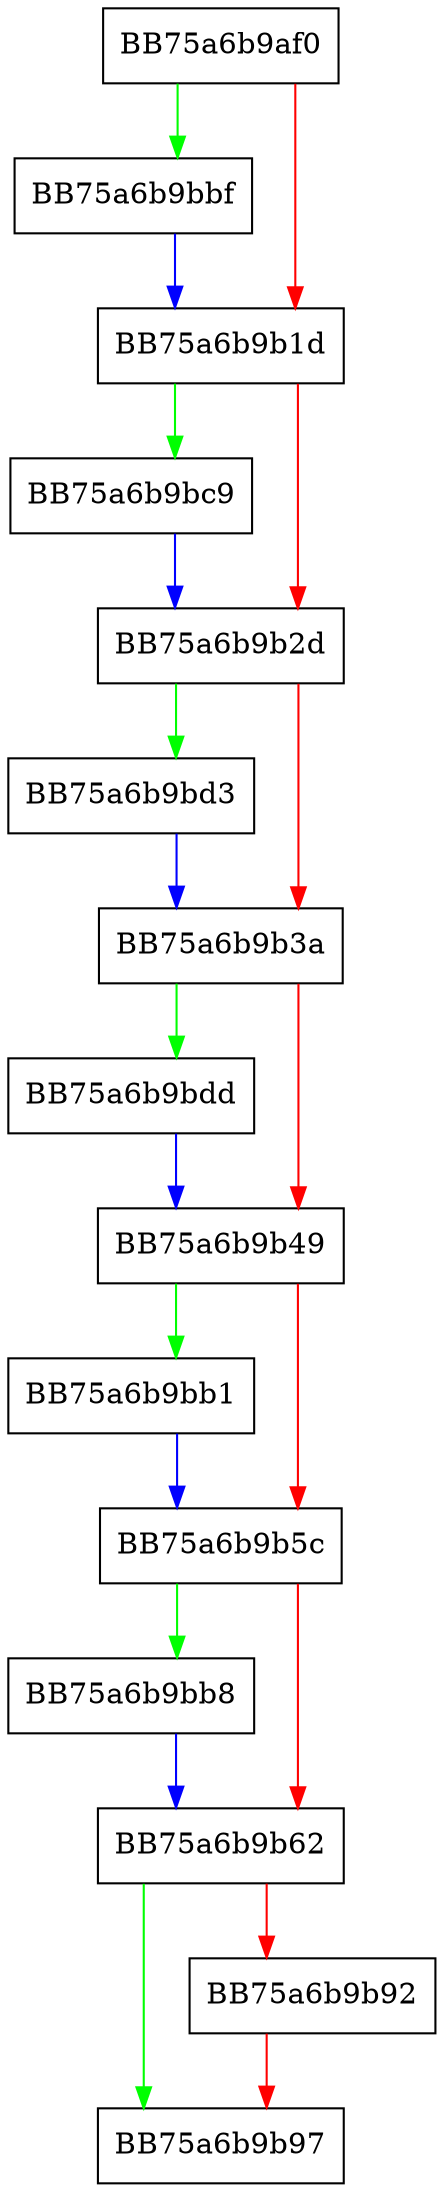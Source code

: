 digraph GetLastLeaf {
  node [shape="box"];
  graph [splines=ortho];
  BB75a6b9af0 -> BB75a6b9bbf [color="green"];
  BB75a6b9af0 -> BB75a6b9b1d [color="red"];
  BB75a6b9b1d -> BB75a6b9bc9 [color="green"];
  BB75a6b9b1d -> BB75a6b9b2d [color="red"];
  BB75a6b9b2d -> BB75a6b9bd3 [color="green"];
  BB75a6b9b2d -> BB75a6b9b3a [color="red"];
  BB75a6b9b3a -> BB75a6b9bdd [color="green"];
  BB75a6b9b3a -> BB75a6b9b49 [color="red"];
  BB75a6b9b49 -> BB75a6b9bb1 [color="green"];
  BB75a6b9b49 -> BB75a6b9b5c [color="red"];
  BB75a6b9b5c -> BB75a6b9bb8 [color="green"];
  BB75a6b9b5c -> BB75a6b9b62 [color="red"];
  BB75a6b9b62 -> BB75a6b9b97 [color="green"];
  BB75a6b9b62 -> BB75a6b9b92 [color="red"];
  BB75a6b9b92 -> BB75a6b9b97 [color="red"];
  BB75a6b9bb1 -> BB75a6b9b5c [color="blue"];
  BB75a6b9bb8 -> BB75a6b9b62 [color="blue"];
  BB75a6b9bbf -> BB75a6b9b1d [color="blue"];
  BB75a6b9bc9 -> BB75a6b9b2d [color="blue"];
  BB75a6b9bd3 -> BB75a6b9b3a [color="blue"];
  BB75a6b9bdd -> BB75a6b9b49 [color="blue"];
}